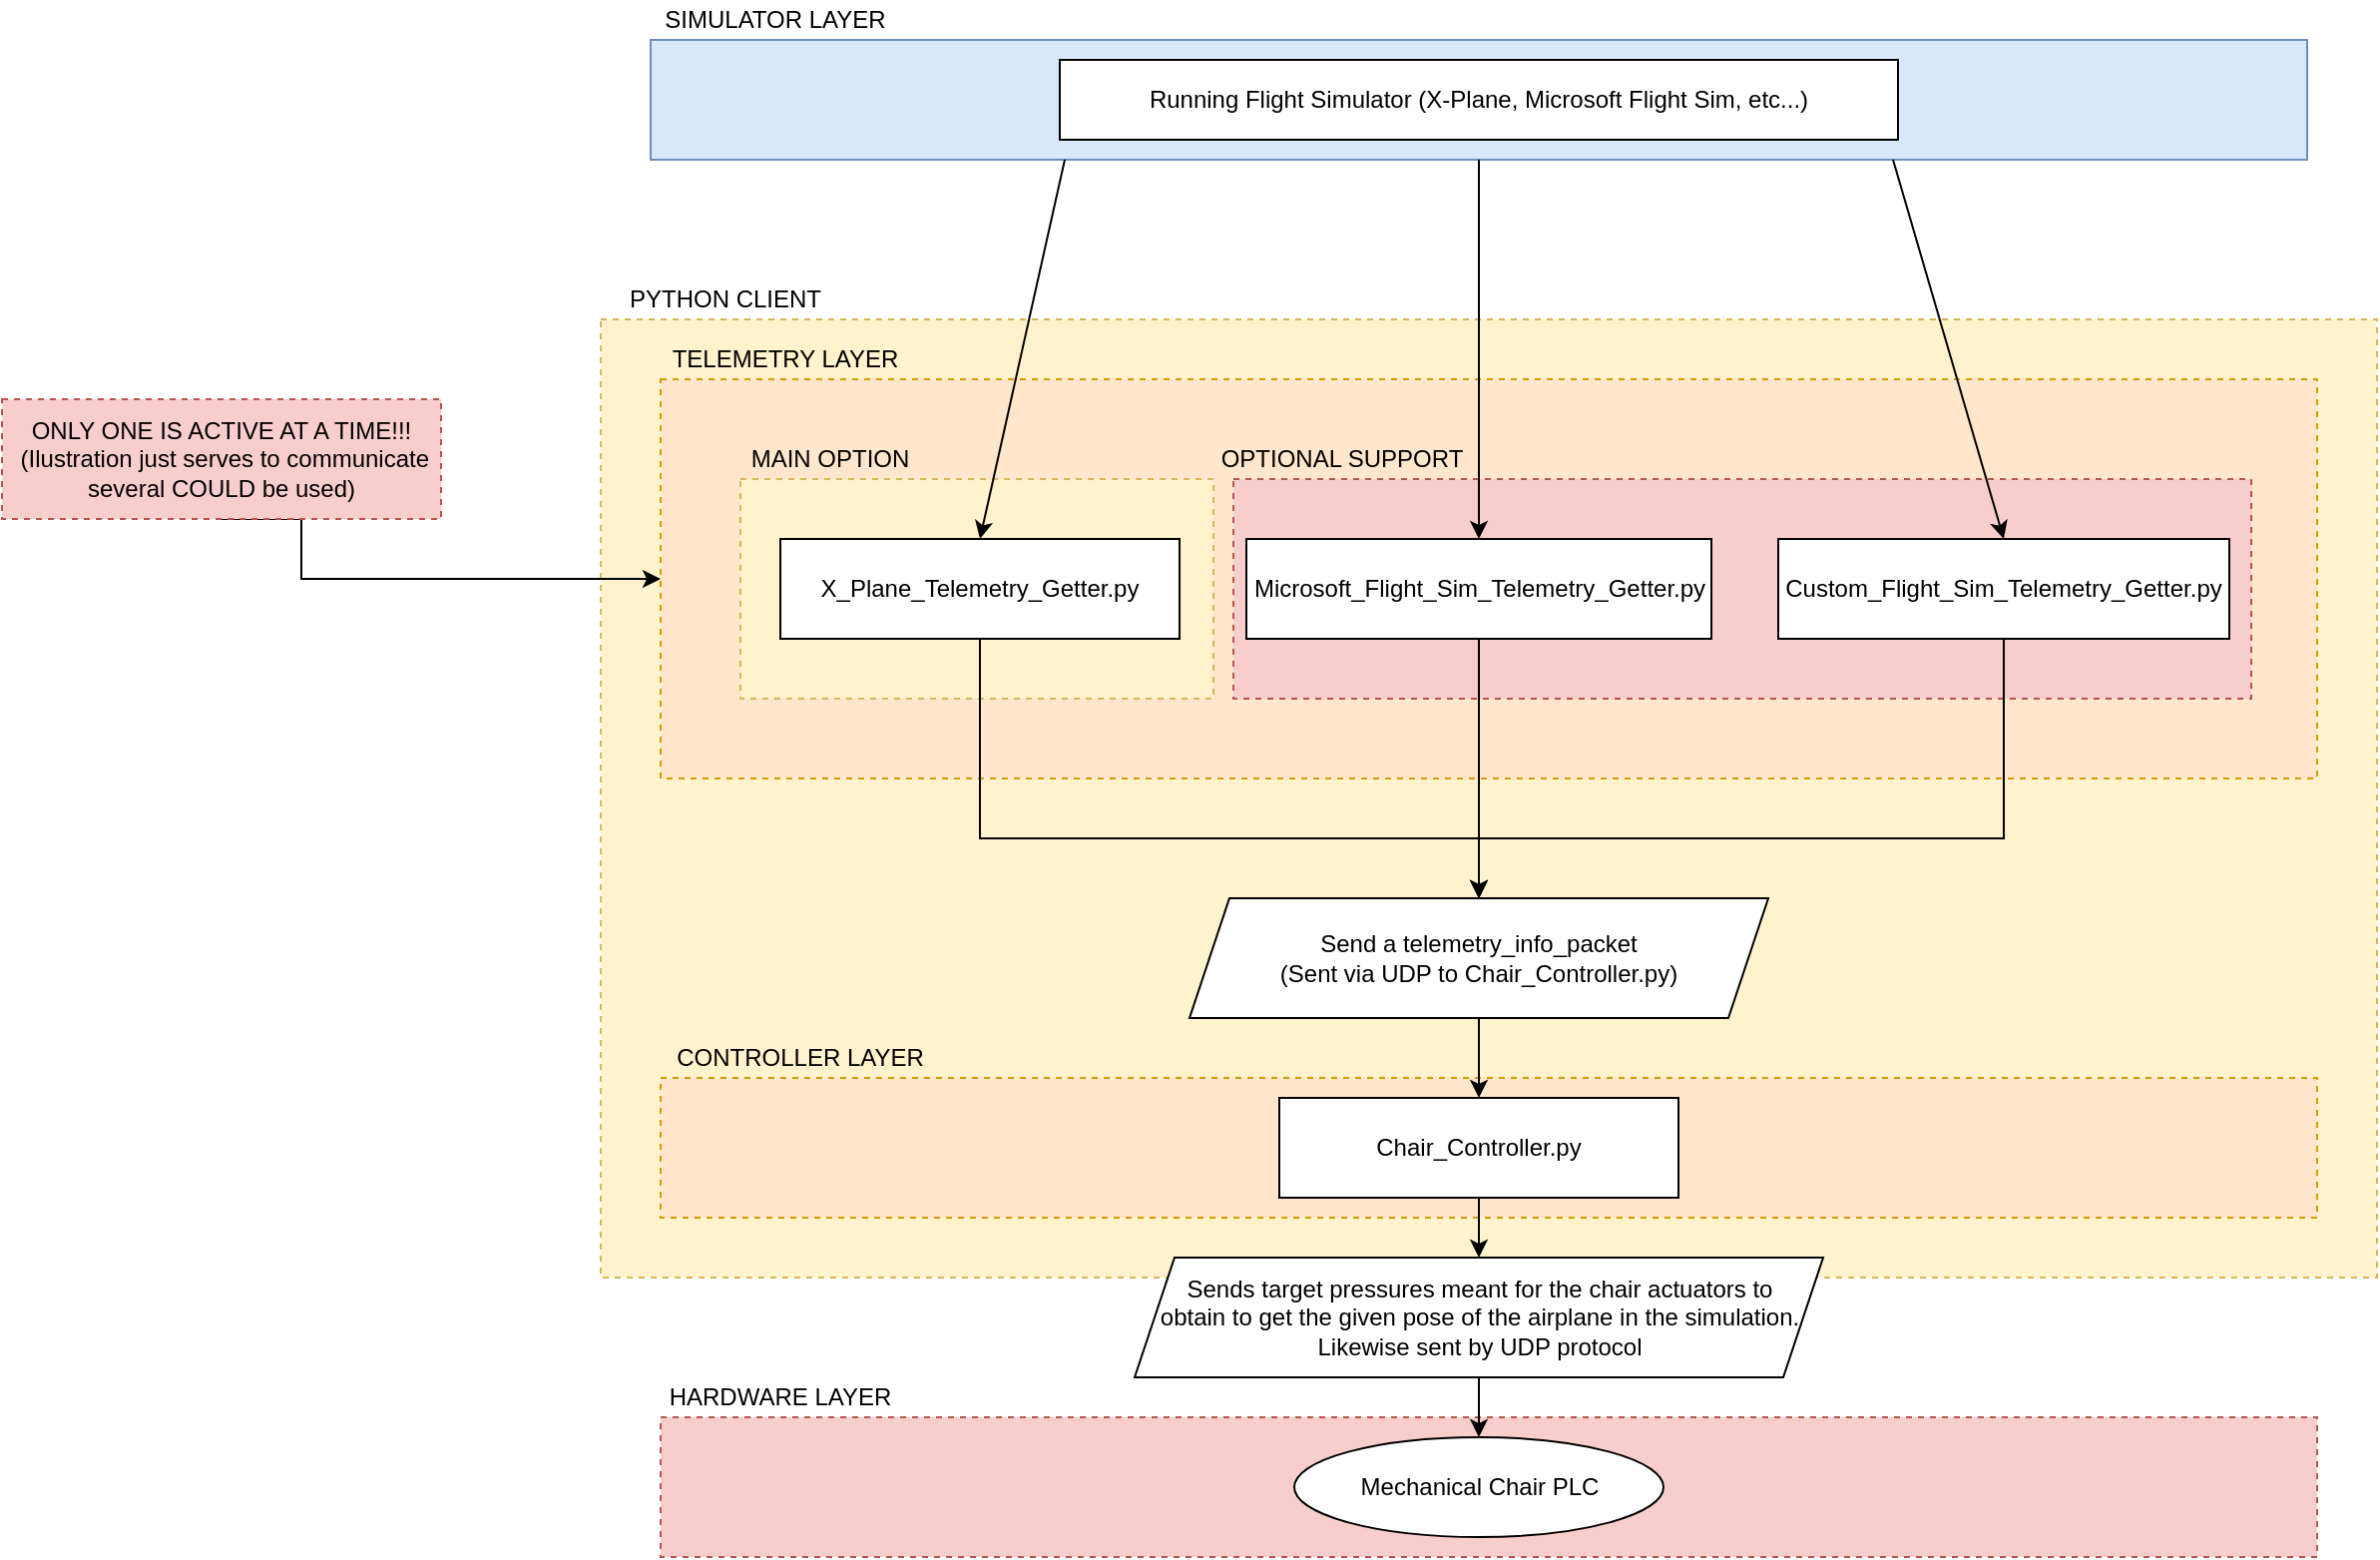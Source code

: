 <mxfile version="13.9.9" type="device"><diagram id="-A6LN9tsoJ8e2ZBQ25MO" name="Page-1"><mxGraphModel dx="1915" dy="787" grid="1" gridSize="10" guides="1" tooltips="1" connect="1" arrows="1" fold="1" page="1" pageScale="1" pageWidth="827" pageHeight="1169" math="0" shadow="0"><root><mxCell id="0"/><mxCell id="1" parent="0"/><mxCell id="bKQhY-PlNQutvcmZ56rX-64" value="" style="rounded=0;whiteSpace=wrap;html=1;fillColor=#fff2cc;strokeColor=#d6b656;dashed=1;" vertex="1" parent="1"><mxGeometry y="170" width="890" height="480" as="geometry"/></mxCell><mxCell id="bKQhY-PlNQutvcmZ56rX-61" value="" style="rounded=0;whiteSpace=wrap;html=1;fillColor=#f8cecc;strokeColor=#b85450;dashed=1;" vertex="1" parent="1"><mxGeometry x="30" y="720" width="830" height="70" as="geometry"/></mxCell><mxCell id="bKQhY-PlNQutvcmZ56rX-62" value="HARDWARE LAYER" style="text;html=1;strokeColor=none;fillColor=none;align=center;verticalAlign=middle;whiteSpace=wrap;rounded=0;dashed=1;" vertex="1" parent="1"><mxGeometry x="20" y="700" width="140" height="20" as="geometry"/></mxCell><mxCell id="bKQhY-PlNQutvcmZ56rX-41" value="" style="rounded=0;whiteSpace=wrap;html=1;fillColor=#ffe6cc;strokeColor=#d79b00;dashed=1;" vertex="1" parent="1"><mxGeometry x="30" y="550" width="830" height="70" as="geometry"/></mxCell><mxCell id="bKQhY-PlNQutvcmZ56rX-26" value="" style="rounded=0;whiteSpace=wrap;html=1;fillColor=#ffe6cc;strokeColor=#d79b00;dashed=1;" vertex="1" parent="1"><mxGeometry x="30" y="200" width="830" height="200" as="geometry"/></mxCell><mxCell id="bKQhY-PlNQutvcmZ56rX-1" value="" style="rounded=0;whiteSpace=wrap;html=1;fillColor=#dae8fc;strokeColor=#6c8ebf;" vertex="1" parent="1"><mxGeometry x="25" y="30" width="830" height="60" as="geometry"/></mxCell><mxCell id="bKQhY-PlNQutvcmZ56rX-43" style="edgeStyle=orthogonalEdgeStyle;rounded=0;orthogonalLoop=1;jettySize=auto;html=1;exitX=0.5;exitY=1;exitDx=0;exitDy=0;entryX=0.5;entryY=0;entryDx=0;entryDy=0;" edge="1" parent="1" source="bKQhY-PlNQutvcmZ56rX-10" target="bKQhY-PlNQutvcmZ56rX-40"><mxGeometry relative="1" as="geometry"/></mxCell><mxCell id="bKQhY-PlNQutvcmZ56rX-10" value="Send a telemetry_info_packet&lt;br&gt;(Sent via UDP to Chair_Controller.py)" style="shape=parallelogram;perimeter=parallelogramPerimeter;whiteSpace=wrap;html=1;fixedSize=1;" vertex="1" parent="1"><mxGeometry x="295" y="460" width="290" height="60" as="geometry"/></mxCell><mxCell id="bKQhY-PlNQutvcmZ56rX-12" value="" style="rounded=0;whiteSpace=wrap;html=1;dashed=1;fillColor=#f8cecc;strokeColor=#b85450;" vertex="1" parent="1"><mxGeometry x="317" y="250" width="510" height="110" as="geometry"/></mxCell><mxCell id="bKQhY-PlNQutvcmZ56rX-23" style="edgeStyle=orthogonalEdgeStyle;rounded=0;orthogonalLoop=1;jettySize=auto;html=1;exitX=0.5;exitY=1;exitDx=0;exitDy=0;" edge="1" parent="1" source="bKQhY-PlNQutvcmZ56rX-4" target="bKQhY-PlNQutvcmZ56rX-10"><mxGeometry relative="1" as="geometry"><Array as="points"><mxPoint x="703" y="430"/><mxPoint x="440" y="430"/></Array></mxGeometry></mxCell><mxCell id="bKQhY-PlNQutvcmZ56rX-4" value="Custom_Flight_Sim_Telemetry_Getter.py" style="rounded=0;whiteSpace=wrap;html=1;" vertex="1" parent="1"><mxGeometry x="590" y="280" width="226" height="50" as="geometry"/></mxCell><mxCell id="bKQhY-PlNQutvcmZ56rX-22" style="edgeStyle=orthogonalEdgeStyle;rounded=0;orthogonalLoop=1;jettySize=auto;html=1;exitX=0.5;exitY=1;exitDx=0;exitDy=0;entryX=0.5;entryY=0;entryDx=0;entryDy=0;" edge="1" parent="1" source="bKQhY-PlNQutvcmZ56rX-3" target="bKQhY-PlNQutvcmZ56rX-10"><mxGeometry relative="1" as="geometry"/></mxCell><mxCell id="bKQhY-PlNQutvcmZ56rX-3" value="Microsoft_Flight_Sim_Telemetry_Getter.py" style="rounded=0;whiteSpace=wrap;html=1;" vertex="1" parent="1"><mxGeometry x="323.5" y="280" width="233" height="50" as="geometry"/></mxCell><mxCell id="bKQhY-PlNQutvcmZ56rX-6" style="edgeStyle=orthogonalEdgeStyle;rounded=0;orthogonalLoop=1;jettySize=auto;html=1;exitX=0.5;exitY=1;exitDx=0;exitDy=0;entryX=0.5;entryY=0;entryDx=0;entryDy=0;" edge="1" parent="1" source="bKQhY-PlNQutvcmZ56rX-1" target="bKQhY-PlNQutvcmZ56rX-3"><mxGeometry relative="1" as="geometry"/></mxCell><mxCell id="bKQhY-PlNQutvcmZ56rX-9" value="" style="endArrow=classic;html=1;exitX=0.75;exitY=1;exitDx=0;exitDy=0;entryX=0.5;entryY=0;entryDx=0;entryDy=0;" edge="1" parent="1" source="bKQhY-PlNQutvcmZ56rX-1" target="bKQhY-PlNQutvcmZ56rX-4"><mxGeometry width="50" height="50" relative="1" as="geometry"><mxPoint x="630" y="240" as="sourcePoint"/><mxPoint x="680" y="190" as="targetPoint"/></mxGeometry></mxCell><mxCell id="bKQhY-PlNQutvcmZ56rX-13" value="" style="rounded=0;whiteSpace=wrap;html=1;dashed=1;fillColor=#fff2cc;strokeColor=#d6b656;" vertex="1" parent="1"><mxGeometry x="70" y="250" width="237" height="110" as="geometry"/></mxCell><mxCell id="bKQhY-PlNQutvcmZ56rX-21" style="edgeStyle=orthogonalEdgeStyle;rounded=0;orthogonalLoop=1;jettySize=auto;html=1;exitX=0.5;exitY=1;exitDx=0;exitDy=0;" edge="1" parent="1" source="bKQhY-PlNQutvcmZ56rX-2" target="bKQhY-PlNQutvcmZ56rX-10"><mxGeometry relative="1" as="geometry"><Array as="points"><mxPoint x="190" y="430"/><mxPoint x="440" y="430"/></Array></mxGeometry></mxCell><mxCell id="bKQhY-PlNQutvcmZ56rX-2" value="X_Plane_Telemetry_Getter.py" style="rounded=0;whiteSpace=wrap;html=1;" vertex="1" parent="1"><mxGeometry x="90" y="280" width="200" height="50" as="geometry"/></mxCell><mxCell id="bKQhY-PlNQutvcmZ56rX-5" value="" style="endArrow=classic;html=1;exitX=0.25;exitY=1;exitDx=0;exitDy=0;entryX=0.5;entryY=0;entryDx=0;entryDy=0;" edge="1" parent="1" source="bKQhY-PlNQutvcmZ56rX-1" target="bKQhY-PlNQutvcmZ56rX-2"><mxGeometry width="50" height="50" relative="1" as="geometry"><mxPoint x="40" y="240" as="sourcePoint"/><mxPoint x="90" y="190" as="targetPoint"/></mxGeometry></mxCell><mxCell id="bKQhY-PlNQutvcmZ56rX-14" value="MAIN OPTION" style="text;html=1;strokeColor=none;fillColor=none;align=center;verticalAlign=middle;whiteSpace=wrap;rounded=0;dashed=1;" vertex="1" parent="1"><mxGeometry x="70" y="230" width="90" height="20" as="geometry"/></mxCell><mxCell id="bKQhY-PlNQutvcmZ56rX-15" value="OPTIONAL SUPPORT" style="text;html=1;strokeColor=none;fillColor=none;align=center;verticalAlign=middle;whiteSpace=wrap;rounded=0;dashed=1;" vertex="1" parent="1"><mxGeometry x="300" y="230" width="143" height="20" as="geometry"/></mxCell><mxCell id="bKQhY-PlNQutvcmZ56rX-27" value="TELEMETRY LAYER" style="text;html=1;strokeColor=none;fillColor=none;align=center;verticalAlign=middle;whiteSpace=wrap;rounded=0;dashed=1;" vertex="1" parent="1"><mxGeometry x="30" y="180" width="125" height="20" as="geometry"/></mxCell><mxCell id="bKQhY-PlNQutvcmZ56rX-28" value="SIMULATOR LAYER" style="text;html=1;strokeColor=none;fillColor=none;align=center;verticalAlign=middle;whiteSpace=wrap;rounded=0;dashed=1;" vertex="1" parent="1"><mxGeometry x="25" y="10" width="125" height="20" as="geometry"/></mxCell><mxCell id="bKQhY-PlNQutvcmZ56rX-37" style="edgeStyle=orthogonalEdgeStyle;rounded=0;orthogonalLoop=1;jettySize=auto;html=1;entryX=0;entryY=0.5;entryDx=0;entryDy=0;exitX=0.5;exitY=1;exitDx=0;exitDy=0;" edge="1" parent="1" source="bKQhY-PlNQutvcmZ56rX-39" target="bKQhY-PlNQutvcmZ56rX-26"><mxGeometry relative="1" as="geometry"><mxPoint x="-170" y="220" as="sourcePoint"/><mxPoint x="60" y="440" as="targetPoint"/><Array as="points"><mxPoint x="-150" y="300"/></Array></mxGeometry></mxCell><mxCell id="bKQhY-PlNQutvcmZ56rX-39" value="&lt;span&gt;ONLY ONE IS ACTIVE AT A TIME!!!&lt;/span&gt;&lt;br&gt;&lt;span&gt;&amp;nbsp;(Ilustration just serves to communicate several COULD be used)&lt;/span&gt;" style="rounded=0;whiteSpace=wrap;html=1;dashed=1;fillColor=#f8cecc;strokeColor=#b85450;" vertex="1" parent="1"><mxGeometry x="-300" y="210" width="220" height="60" as="geometry"/></mxCell><mxCell id="bKQhY-PlNQutvcmZ56rX-46" style="edgeStyle=orthogonalEdgeStyle;rounded=0;orthogonalLoop=1;jettySize=auto;html=1;exitX=0.5;exitY=1;exitDx=0;exitDy=0;entryX=0.5;entryY=0;entryDx=0;entryDy=0;" edge="1" parent="1" source="bKQhY-PlNQutvcmZ56rX-40" target="bKQhY-PlNQutvcmZ56rX-45"><mxGeometry relative="1" as="geometry"/></mxCell><mxCell id="bKQhY-PlNQutvcmZ56rX-40" value="Chair_Controller.py" style="rounded=0;whiteSpace=wrap;html=1;" vertex="1" parent="1"><mxGeometry x="340" y="560" width="200" height="50" as="geometry"/></mxCell><mxCell id="bKQhY-PlNQutvcmZ56rX-44" value="CONTROLLER LAYER" style="text;html=1;strokeColor=none;fillColor=none;align=center;verticalAlign=middle;whiteSpace=wrap;rounded=0;dashed=1;" vertex="1" parent="1"><mxGeometry x="30" y="530" width="140" height="20" as="geometry"/></mxCell><mxCell id="bKQhY-PlNQutvcmZ56rX-58" style="edgeStyle=orthogonalEdgeStyle;rounded=0;orthogonalLoop=1;jettySize=auto;html=1;exitX=0.5;exitY=1;exitDx=0;exitDy=0;entryX=0.5;entryY=0;entryDx=0;entryDy=0;" edge="1" parent="1" source="bKQhY-PlNQutvcmZ56rX-45" target="bKQhY-PlNQutvcmZ56rX-59"><mxGeometry relative="1" as="geometry"><mxPoint x="440" y="760" as="targetPoint"/></mxGeometry></mxCell><mxCell id="bKQhY-PlNQutvcmZ56rX-45" value="Sends target pressures meant for the chair actuators to obtain to get the given pose of the airplane in the simulation. Likewise sent by UDP protocol" style="shape=parallelogram;perimeter=parallelogramPerimeter;whiteSpace=wrap;html=1;fixedSize=1;spacing=10;" vertex="1" parent="1"><mxGeometry x="267.5" y="640" width="345" height="60" as="geometry"/></mxCell><mxCell id="bKQhY-PlNQutvcmZ56rX-57" value="&lt;span&gt;Running Flight Simulator (X-Plane, Microsoft Flight Sim, etc...)&lt;/span&gt;" style="rounded=0;whiteSpace=wrap;html=1;fillColor=#ffffff;" vertex="1" parent="1"><mxGeometry x="230" y="40" width="420" height="40" as="geometry"/></mxCell><mxCell id="bKQhY-PlNQutvcmZ56rX-59" value="&lt;span&gt;Mechanical Chair PLC&lt;/span&gt;" style="ellipse;whiteSpace=wrap;html=1;fillColor=#ffffff;" vertex="1" parent="1"><mxGeometry x="347.5" y="730" width="185" height="50" as="geometry"/></mxCell><mxCell id="bKQhY-PlNQutvcmZ56rX-65" value="PYTHON CLIENT" style="text;html=1;strokeColor=none;fillColor=none;align=center;verticalAlign=middle;whiteSpace=wrap;rounded=0;dashed=1;" vertex="1" parent="1"><mxGeometry y="150" width="125" height="20" as="geometry"/></mxCell></root></mxGraphModel></diagram></mxfile>